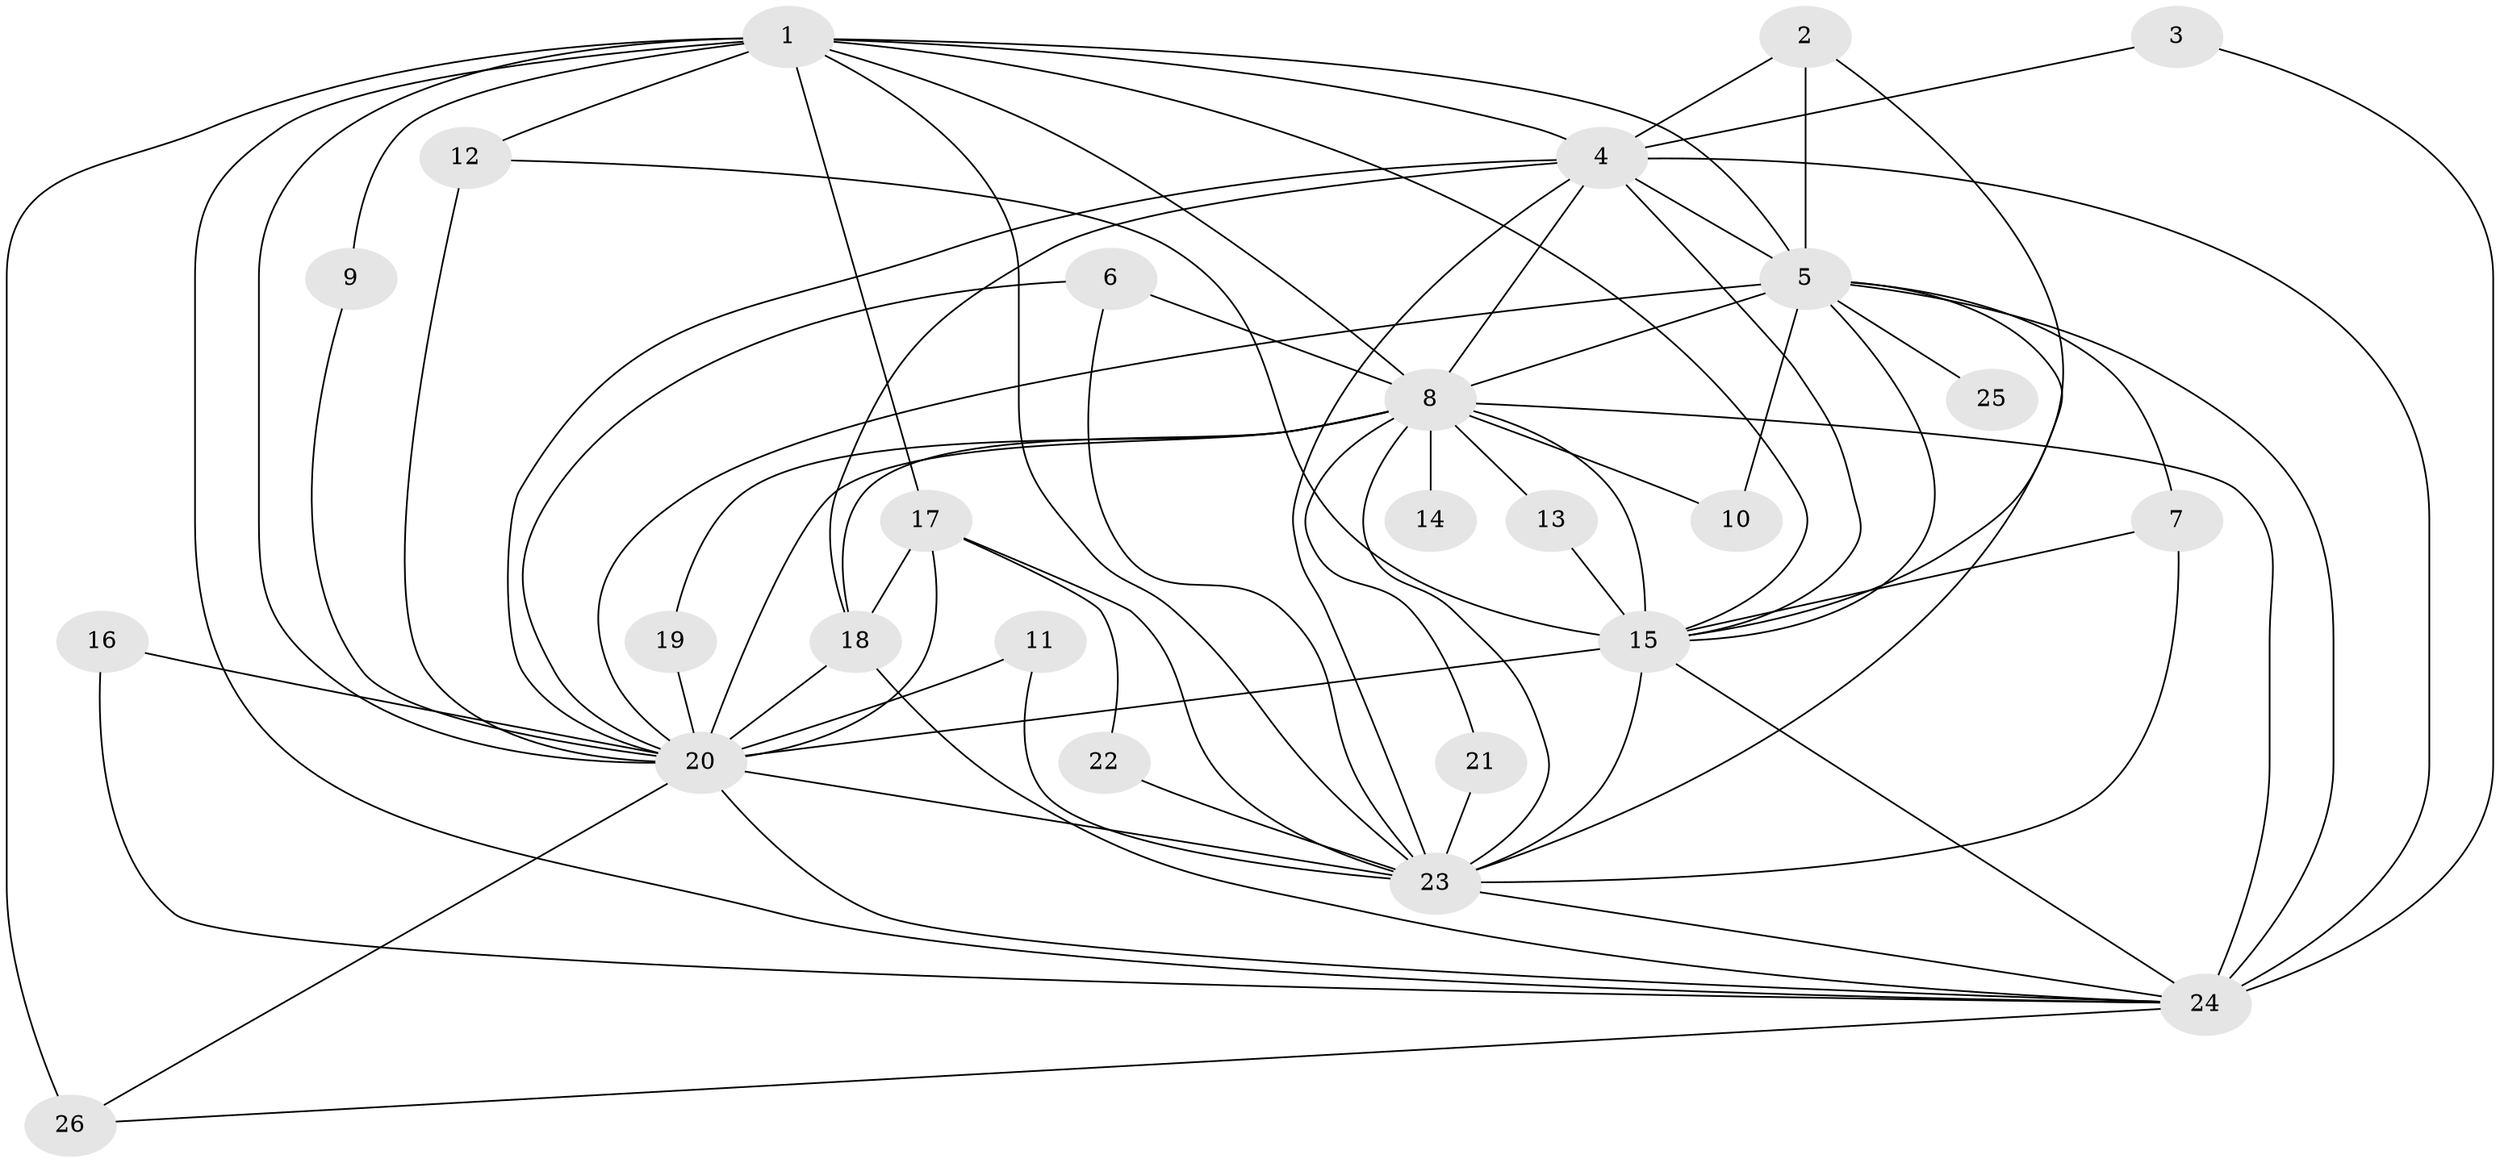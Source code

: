 // original degree distribution, {12: 0.038461538461538464, 17: 0.019230769230769232, 19: 0.019230769230769232, 20: 0.019230769230769232, 16: 0.057692307692307696, 15: 0.019230769230769232, 13: 0.019230769230769232, 3: 0.2692307692307692, 2: 0.5, 4: 0.038461538461538464}
// Generated by graph-tools (version 1.1) at 2025/49/03/09/25 03:49:42]
// undirected, 26 vertices, 71 edges
graph export_dot {
graph [start="1"]
  node [color=gray90,style=filled];
  1;
  2;
  3;
  4;
  5;
  6;
  7;
  8;
  9;
  10;
  11;
  12;
  13;
  14;
  15;
  16;
  17;
  18;
  19;
  20;
  21;
  22;
  23;
  24;
  25;
  26;
  1 -- 4 [weight=2.0];
  1 -- 5 [weight=2.0];
  1 -- 8 [weight=2.0];
  1 -- 9 [weight=1.0];
  1 -- 12 [weight=2.0];
  1 -- 15 [weight=1.0];
  1 -- 17 [weight=1.0];
  1 -- 20 [weight=2.0];
  1 -- 23 [weight=1.0];
  1 -- 24 [weight=1.0];
  1 -- 26 [weight=1.0];
  2 -- 4 [weight=1.0];
  2 -- 5 [weight=1.0];
  2 -- 15 [weight=1.0];
  3 -- 4 [weight=1.0];
  3 -- 24 [weight=1.0];
  4 -- 5 [weight=1.0];
  4 -- 8 [weight=2.0];
  4 -- 15 [weight=1.0];
  4 -- 18 [weight=1.0];
  4 -- 20 [weight=2.0];
  4 -- 23 [weight=1.0];
  4 -- 24 [weight=1.0];
  5 -- 7 [weight=1.0];
  5 -- 8 [weight=3.0];
  5 -- 10 [weight=1.0];
  5 -- 15 [weight=1.0];
  5 -- 20 [weight=3.0];
  5 -- 23 [weight=1.0];
  5 -- 24 [weight=3.0];
  5 -- 25 [weight=1.0];
  6 -- 8 [weight=1.0];
  6 -- 20 [weight=1.0];
  6 -- 23 [weight=1.0];
  7 -- 15 [weight=1.0];
  7 -- 23 [weight=1.0];
  8 -- 10 [weight=1.0];
  8 -- 13 [weight=1.0];
  8 -- 14 [weight=2.0];
  8 -- 15 [weight=2.0];
  8 -- 18 [weight=1.0];
  8 -- 19 [weight=1.0];
  8 -- 20 [weight=4.0];
  8 -- 21 [weight=1.0];
  8 -- 23 [weight=2.0];
  8 -- 24 [weight=2.0];
  9 -- 20 [weight=1.0];
  11 -- 20 [weight=1.0];
  11 -- 23 [weight=1.0];
  12 -- 15 [weight=1.0];
  12 -- 20 [weight=1.0];
  13 -- 15 [weight=1.0];
  15 -- 20 [weight=2.0];
  15 -- 23 [weight=2.0];
  15 -- 24 [weight=1.0];
  16 -- 20 [weight=1.0];
  16 -- 24 [weight=1.0];
  17 -- 18 [weight=1.0];
  17 -- 20 [weight=1.0];
  17 -- 22 [weight=1.0];
  17 -- 23 [weight=1.0];
  18 -- 20 [weight=1.0];
  18 -- 24 [weight=1.0];
  19 -- 20 [weight=1.0];
  20 -- 23 [weight=2.0];
  20 -- 24 [weight=2.0];
  20 -- 26 [weight=1.0];
  21 -- 23 [weight=1.0];
  22 -- 23 [weight=1.0];
  23 -- 24 [weight=1.0];
  24 -- 26 [weight=1.0];
}
